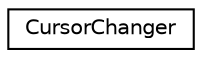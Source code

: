 digraph "Graphical Class Hierarchy"
{
  edge [fontname="Helvetica",fontsize="10",labelfontname="Helvetica",labelfontsize="10"];
  node [fontname="Helvetica",fontsize="10",shape=record];
  rankdir="LR";
  Node1 [label="CursorChanger",height=0.2,width=0.4,color="black", fillcolor="white", style="filled",URL="$class_cursor_changer.html"];
}
